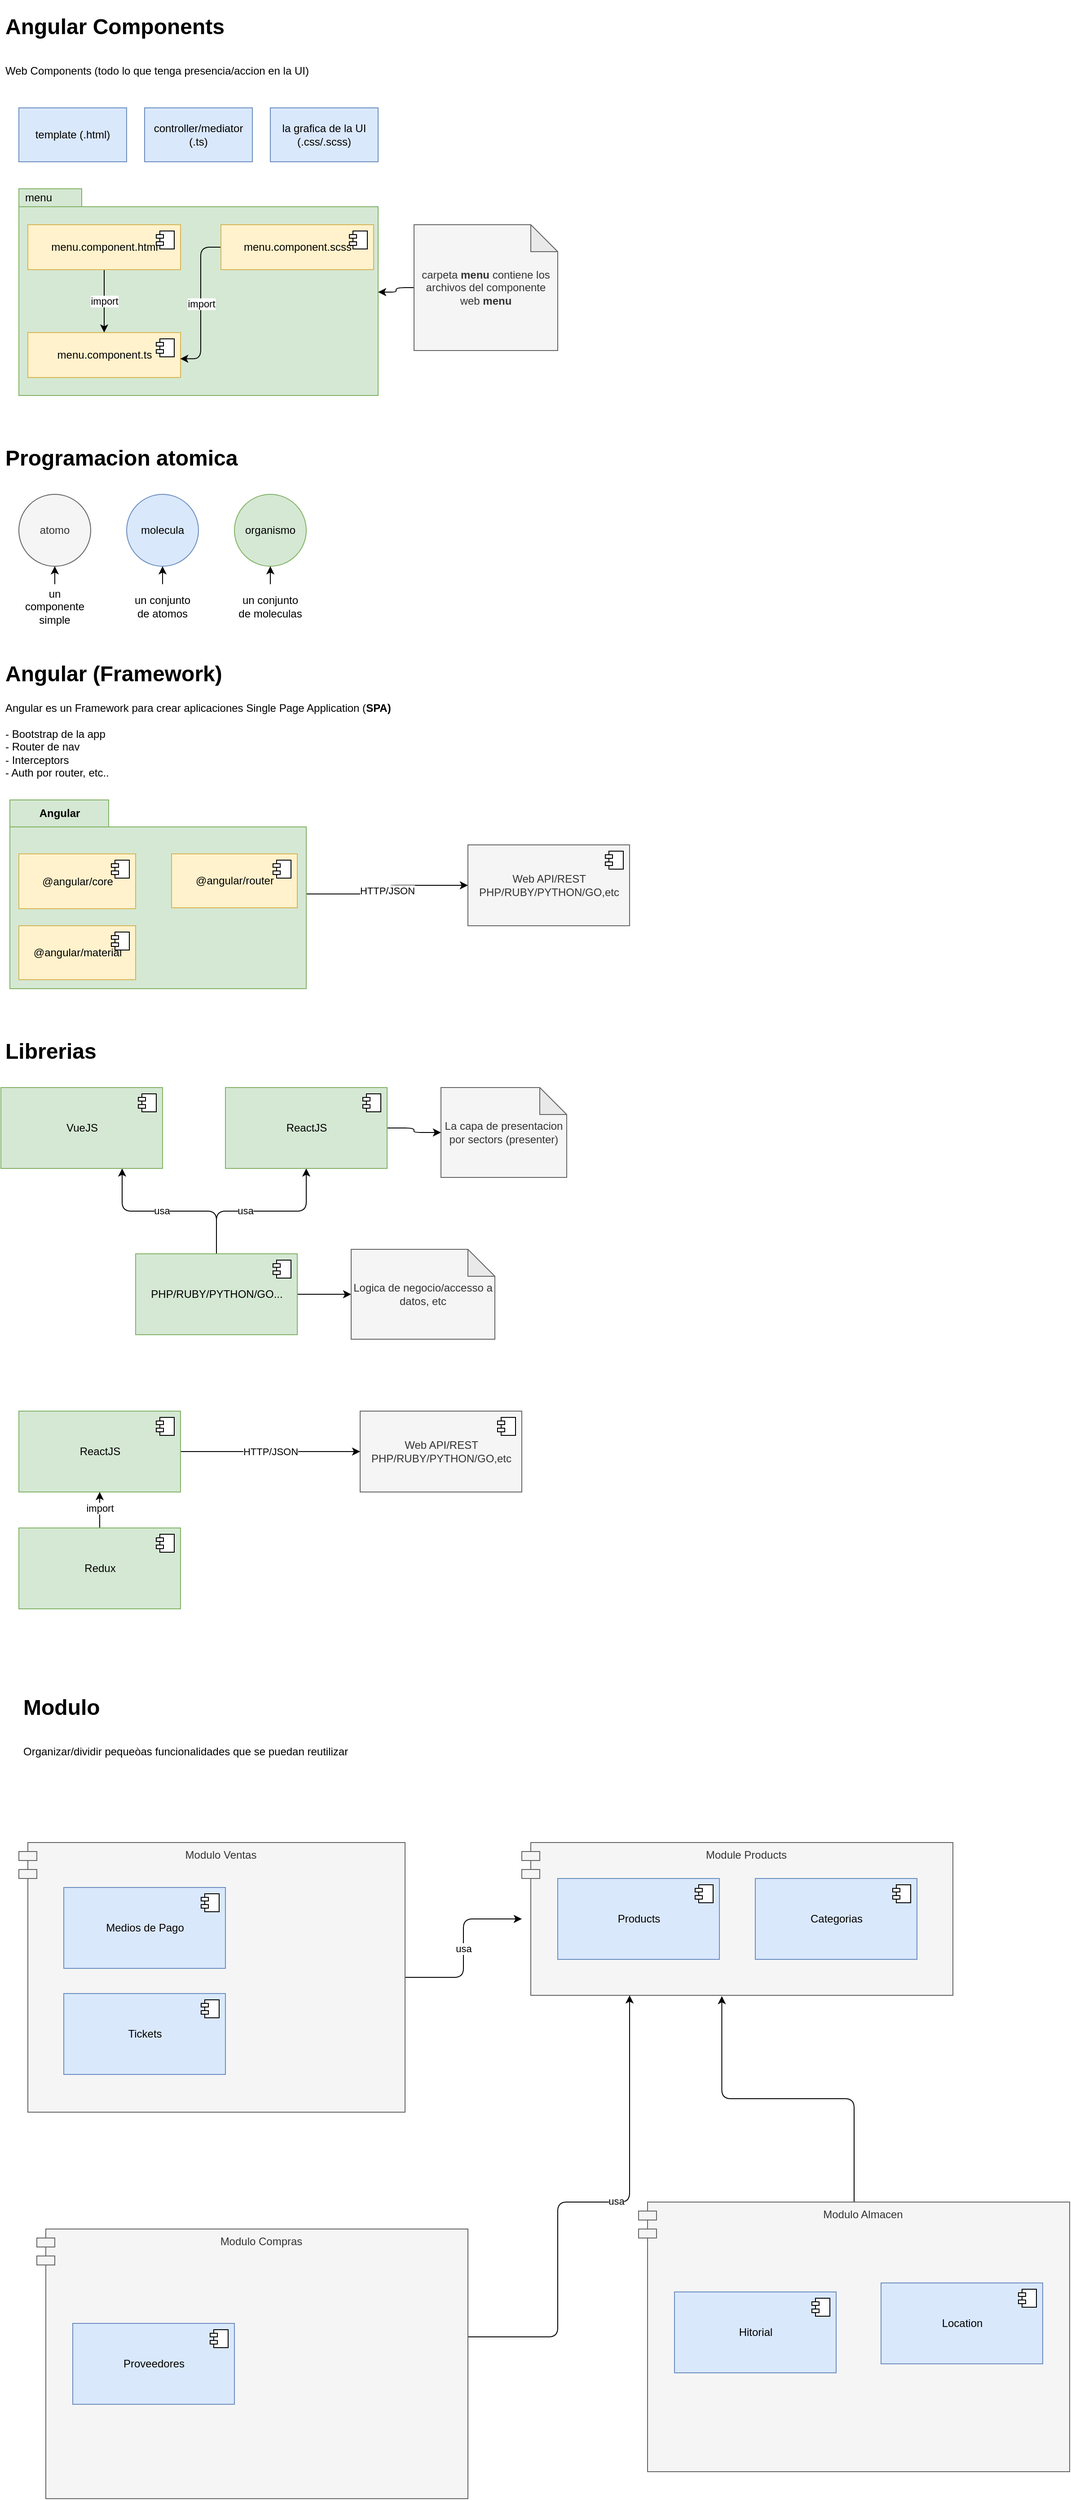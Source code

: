 <mxfile version="14.2.4" type="embed">
    <diagram id="Q2aRL8ScQoQYqk_JuvIn" name="Page-1">
        <mxGraphModel dx="1250" dy="900" grid="1" gridSize="10" guides="1" tooltips="1" connect="1" arrows="1" fold="1" page="1" pageScale="1" pageWidth="827" pageHeight="1169" math="0" shadow="0">
            <root>
                <mxCell id="0"/>
                <mxCell id="1" parent="0"/>
                <mxCell id="125" value="Module Products" style="shape=module;align=left;spacingLeft=20;align=center;verticalAlign=top;rounded=0;sketch=0;fillColor=#f5f5f5;strokeColor=#666666;fontColor=#333333;" parent="1" vertex="1">
                    <mxGeometry x="600" y="2080" width="480" height="170" as="geometry"/>
                </mxCell>
                <mxCell id="3" value="&lt;h1&gt;&lt;span&gt;Angular Components&lt;/span&gt;&lt;/h1&gt;&lt;h1&gt;&lt;span style=&quot;font-size: 12px ; font-weight: 400&quot;&gt;Web Components (todo lo que tenga presencia/accion en la UI)&lt;/span&gt;&lt;/h1&gt;" style="text;html=1;strokeColor=none;fillColor=none;spacing=5;spacingTop=-20;whiteSpace=wrap;overflow=hidden;rounded=0;" parent="1" vertex="1">
                    <mxGeometry x="20" y="40" width="620" height="80" as="geometry"/>
                </mxCell>
                <mxCell id="4" value="atomo" style="ellipse;whiteSpace=wrap;html=1;aspect=fixed;fillColor=#f5f5f5;strokeColor=#666666;fontColor=#333333;" parent="1" vertex="1">
                    <mxGeometry x="40" y="580" width="80" height="80" as="geometry"/>
                </mxCell>
                <mxCell id="5" value="molecula" style="ellipse;whiteSpace=wrap;html=1;aspect=fixed;fillColor=#dae8fc;strokeColor=#6c8ebf;" parent="1" vertex="1">
                    <mxGeometry x="160" y="580" width="80" height="80" as="geometry"/>
                </mxCell>
                <mxCell id="6" value="organismo" style="ellipse;whiteSpace=wrap;html=1;aspect=fixed;fillColor=#d5e8d4;strokeColor=#82b366;" parent="1" vertex="1">
                    <mxGeometry x="280" y="580" width="80" height="80" as="geometry"/>
                </mxCell>
                <mxCell id="7" value="&lt;h1&gt;&lt;span&gt;Programacion atomica&lt;/span&gt;&lt;/h1&gt;" style="text;html=1;strokeColor=none;fillColor=none;spacing=5;spacingTop=-20;whiteSpace=wrap;overflow=hidden;rounded=0;" parent="1" vertex="1">
                    <mxGeometry x="20" y="520" width="620" height="50" as="geometry"/>
                </mxCell>
                <mxCell id="53" style="edgeStyle=orthogonalEdgeStyle;curved=0;rounded=1;sketch=0;orthogonalLoop=1;jettySize=auto;html=1;entryX=0.5;entryY=1;entryDx=0;entryDy=0;" parent="1" source="8" target="4" edge="1">
                    <mxGeometry relative="1" as="geometry"/>
                </mxCell>
                <mxCell id="8" value="un componente simple" style="text;html=1;strokeColor=none;fillColor=none;align=center;verticalAlign=middle;whiteSpace=wrap;rounded=0;" parent="1" vertex="1">
                    <mxGeometry x="40" y="680" width="80" height="50" as="geometry"/>
                </mxCell>
                <mxCell id="54" style="edgeStyle=orthogonalEdgeStyle;curved=0;rounded=1;sketch=0;orthogonalLoop=1;jettySize=auto;html=1;entryX=0.5;entryY=1;entryDx=0;entryDy=0;" parent="1" source="9" target="5" edge="1">
                    <mxGeometry relative="1" as="geometry"/>
                </mxCell>
                <mxCell id="9" value="un conjunto de atomos" style="text;html=1;strokeColor=none;fillColor=none;align=center;verticalAlign=middle;whiteSpace=wrap;rounded=0;" parent="1" vertex="1">
                    <mxGeometry x="160" y="680" width="80" height="50" as="geometry"/>
                </mxCell>
                <mxCell id="55" style="edgeStyle=orthogonalEdgeStyle;curved=0;rounded=1;sketch=0;orthogonalLoop=1;jettySize=auto;html=1;entryX=0.5;entryY=1;entryDx=0;entryDy=0;" parent="1" source="12" target="6" edge="1">
                    <mxGeometry relative="1" as="geometry"/>
                </mxCell>
                <mxCell id="12" value="un conjunto de moleculas" style="text;html=1;strokeColor=none;fillColor=none;align=center;verticalAlign=middle;whiteSpace=wrap;rounded=0;" parent="1" vertex="1">
                    <mxGeometry x="280" y="680" width="80" height="50" as="geometry"/>
                </mxCell>
                <mxCell id="13" value="template (.html)" style="rounded=0;whiteSpace=wrap;html=1;fillColor=#dae8fc;strokeColor=#6c8ebf;" parent="1" vertex="1">
                    <mxGeometry x="40" y="150" width="120" height="60" as="geometry"/>
                </mxCell>
                <mxCell id="14" value="controller/mediator (.ts)" style="rounded=0;whiteSpace=wrap;html=1;fillColor=#dae8fc;strokeColor=#6c8ebf;" parent="1" vertex="1">
                    <mxGeometry x="180" y="150" width="120" height="60" as="geometry"/>
                </mxCell>
                <mxCell id="15" value="la grafica de la UI (.css/.scss)" style="rounded=0;whiteSpace=wrap;html=1;fillColor=#dae8fc;strokeColor=#6c8ebf;" parent="1" vertex="1">
                    <mxGeometry x="320" y="150" width="120" height="60" as="geometry"/>
                </mxCell>
                <mxCell id="37" value="menu" style="shape=folder;xSize=90;align=left;spacingLeft=10;align=left;verticalAlign=top;spacingLeft=5;spacingTop=-4;tabWidth=70;tabHeight=20;tabPosition=left;html=1;strokeWidth=1;recursiveResize=0;rounded=0;sketch=0;fillColor=#d5e8d4;strokeColor=#82b366;" parent="1" vertex="1">
                    <mxGeometry x="40" y="240" width="400" height="230" as="geometry"/>
                </mxCell>
                <mxCell id="48" value="import" style="edgeStyle=orthogonalEdgeStyle;curved=0;rounded=1;sketch=0;orthogonalLoop=1;jettySize=auto;html=1;entryX=0.5;entryY=0;entryDx=0;entryDy=0;" parent="1" source="41" target="43" edge="1">
                    <mxGeometry relative="1" as="geometry"/>
                </mxCell>
                <mxCell id="41" value="menu.component.html" style="html=1;dropTarget=0;rounded=0;sketch=0;fillColor=#fff2cc;strokeColor=#d6b656;" parent="1" vertex="1">
                    <mxGeometry x="50" y="280" width="170" height="50" as="geometry"/>
                </mxCell>
                <mxCell id="42" value="" style="shape=module;jettyWidth=8;jettyHeight=4;" parent="41" vertex="1">
                    <mxGeometry x="1" width="20" height="20" relative="1" as="geometry">
                        <mxPoint x="-27" y="7" as="offset"/>
                    </mxGeometry>
                </mxCell>
                <mxCell id="43" value="menu.component.ts" style="html=1;dropTarget=0;rounded=0;sketch=0;fillColor=#fff2cc;strokeColor=#d6b656;" parent="1" vertex="1">
                    <mxGeometry x="50" y="400" width="170" height="50" as="geometry"/>
                </mxCell>
                <mxCell id="44" value="" style="shape=module;jettyWidth=8;jettyHeight=4;" parent="43" vertex="1">
                    <mxGeometry x="1" width="20" height="20" relative="1" as="geometry">
                        <mxPoint x="-27" y="7" as="offset"/>
                    </mxGeometry>
                </mxCell>
                <mxCell id="49" value="import" style="edgeStyle=orthogonalEdgeStyle;curved=0;rounded=1;sketch=0;orthogonalLoop=1;jettySize=auto;html=1;entryX=0.998;entryY=0.583;entryDx=0;entryDy=0;entryPerimeter=0;" parent="1" source="45" target="43" edge="1">
                    <mxGeometry relative="1" as="geometry"/>
                </mxCell>
                <mxCell id="45" value="menu.component.scss" style="html=1;dropTarget=0;rounded=0;sketch=0;fillColor=#fff2cc;strokeColor=#d6b656;" parent="1" vertex="1">
                    <mxGeometry x="265" y="280" width="170" height="50" as="geometry"/>
                </mxCell>
                <mxCell id="46" value="" style="shape=module;jettyWidth=8;jettyHeight=4;" parent="45" vertex="1">
                    <mxGeometry x="1" width="20" height="20" relative="1" as="geometry">
                        <mxPoint x="-27" y="7" as="offset"/>
                    </mxGeometry>
                </mxCell>
                <mxCell id="51" style="edgeStyle=orthogonalEdgeStyle;curved=0;rounded=1;sketch=0;orthogonalLoop=1;jettySize=auto;html=1;" parent="1" source="50" target="37" edge="1">
                    <mxGeometry relative="1" as="geometry"/>
                </mxCell>
                <mxCell id="50" value="carpeta &lt;b&gt;menu&lt;/b&gt; contiene los archivos del componente web &lt;b&gt;menu&lt;/b&gt;" style="shape=note;whiteSpace=wrap;html=1;backgroundOutline=1;darkOpacity=0.05;rounded=0;sketch=0;fillColor=#f5f5f5;strokeColor=#666666;fontColor=#333333;" parent="1" vertex="1">
                    <mxGeometry x="480" y="280" width="160" height="140" as="geometry"/>
                </mxCell>
                <mxCell id="52" value="&lt;h1&gt;&lt;span&gt;Angular (Framework)&lt;/span&gt;&lt;/h1&gt;&lt;div&gt;Angular es un Framework para crear aplicaciones Single Page Application (&lt;b&gt;SPA)&lt;/b&gt;&lt;/div&gt;&lt;div&gt;&lt;b&gt;&lt;br&gt;&lt;/b&gt;&lt;/div&gt;&lt;div&gt;- Bootstrap de la app&lt;/div&gt;&lt;div&gt;- Router de nav&lt;/div&gt;&lt;div&gt;- Interceptors&lt;/div&gt;&lt;div&gt;- Auth por router, etc..&lt;/div&gt;" style="text;html=1;strokeColor=none;fillColor=none;spacing=5;spacingTop=-20;whiteSpace=wrap;overflow=hidden;rounded=0;" parent="1" vertex="1">
                    <mxGeometry x="20" y="760" width="620" height="150" as="geometry"/>
                </mxCell>
                <mxCell id="72" style="edgeStyle=orthogonalEdgeStyle;curved=0;rounded=1;sketch=0;orthogonalLoop=1;jettySize=auto;html=1;" parent="1" source="68" target="70" edge="1">
                    <mxGeometry relative="1" as="geometry"/>
                </mxCell>
                <mxCell id="86" value="usa" style="edgeLabel;html=1;align=center;verticalAlign=middle;resizable=0;points=[];" parent="72" vertex="1" connectable="0">
                    <mxGeometry x="-0.188" y="1" relative="1" as="geometry">
                        <mxPoint as="offset"/>
                    </mxGeometry>
                </mxCell>
                <mxCell id="76" style="edgeStyle=orthogonalEdgeStyle;curved=0;rounded=1;sketch=0;orthogonalLoop=1;jettySize=auto;html=1;" parent="1" source="68" target="75" edge="1">
                    <mxGeometry relative="1" as="geometry"/>
                </mxCell>
                <mxCell id="79" style="edgeStyle=orthogonalEdgeStyle;curved=0;rounded=1;sketch=0;orthogonalLoop=1;jettySize=auto;html=1;entryX=0.75;entryY=1;entryDx=0;entryDy=0;" parent="1" source="68" target="77" edge="1">
                    <mxGeometry relative="1" as="geometry"/>
                </mxCell>
                <mxCell id="87" value="usa" style="edgeLabel;html=1;align=center;verticalAlign=middle;resizable=0;points=[];" parent="79" vertex="1" connectable="0">
                    <mxGeometry x="0.085" y="-1" relative="1" as="geometry">
                        <mxPoint as="offset"/>
                    </mxGeometry>
                </mxCell>
                <mxCell id="68" value="PHP/RUBY/PYTHON/GO..." style="html=1;dropTarget=0;rounded=0;sketch=0;fillColor=#d5e8d4;strokeColor=#82b366;" parent="1" vertex="1">
                    <mxGeometry x="170" y="1425" width="180" height="90" as="geometry"/>
                </mxCell>
                <mxCell id="69" value="" style="shape=module;jettyWidth=8;jettyHeight=4;" parent="68" vertex="1">
                    <mxGeometry x="1" width="20" height="20" relative="1" as="geometry">
                        <mxPoint x="-27" y="7" as="offset"/>
                    </mxGeometry>
                </mxCell>
                <mxCell id="73" style="edgeStyle=orthogonalEdgeStyle;curved=0;rounded=1;sketch=0;orthogonalLoop=1;jettySize=auto;html=1;" parent="1" source="70" target="74" edge="1">
                    <mxGeometry relative="1" as="geometry">
                        <mxPoint x="260" y="1295" as="targetPoint"/>
                    </mxGeometry>
                </mxCell>
                <mxCell id="70" value="ReactJS" style="html=1;dropTarget=0;rounded=0;sketch=0;fillColor=#d5e8d4;strokeColor=#82b366;" parent="1" vertex="1">
                    <mxGeometry x="270" y="1240" width="180" height="90" as="geometry"/>
                </mxCell>
                <mxCell id="71" value="" style="shape=module;jettyWidth=8;jettyHeight=4;" parent="70" vertex="1">
                    <mxGeometry x="1" width="20" height="20" relative="1" as="geometry">
                        <mxPoint x="-27" y="7" as="offset"/>
                    </mxGeometry>
                </mxCell>
                <mxCell id="74" value="La capa de presentacion por sectors (presenter)" style="shape=note;whiteSpace=wrap;html=1;backgroundOutline=1;darkOpacity=0.05;rounded=0;sketch=0;fillColor=#f5f5f5;strokeColor=#666666;fontColor=#333333;" parent="1" vertex="1">
                    <mxGeometry x="510" y="1240" width="140" height="100" as="geometry"/>
                </mxCell>
                <mxCell id="75" value="Logica de negocio/accesso a datos, etc" style="shape=note;whiteSpace=wrap;html=1;backgroundOutline=1;darkOpacity=0.05;rounded=0;sketch=0;fillColor=#f5f5f5;strokeColor=#666666;fontColor=#333333;" parent="1" vertex="1">
                    <mxGeometry x="410" y="1420" width="160" height="100" as="geometry"/>
                </mxCell>
                <mxCell id="77" value="VueJS" style="html=1;dropTarget=0;rounded=0;sketch=0;fillColor=#d5e8d4;strokeColor=#82b366;" parent="1" vertex="1">
                    <mxGeometry x="20" y="1240" width="180" height="90" as="geometry"/>
                </mxCell>
                <mxCell id="78" value="" style="shape=module;jettyWidth=8;jettyHeight=4;" parent="77" vertex="1">
                    <mxGeometry x="1" width="20" height="20" relative="1" as="geometry">
                        <mxPoint x="-27" y="7" as="offset"/>
                    </mxGeometry>
                </mxCell>
                <mxCell id="80" value="&lt;h1&gt;Librerias&lt;/h1&gt;" style="text;html=1;strokeColor=none;fillColor=none;spacing=5;spacingTop=-20;whiteSpace=wrap;overflow=hidden;rounded=0;sketch=0;" parent="1" vertex="1">
                    <mxGeometry x="20" y="1180" width="190" height="40" as="geometry"/>
                </mxCell>
                <mxCell id="85" value="HTTP/JSON" style="edgeStyle=orthogonalEdgeStyle;curved=0;rounded=1;sketch=0;orthogonalLoop=1;jettySize=auto;html=1;exitX=0.995;exitY=0.498;exitDx=0;exitDy=0;exitPerimeter=0;" parent="1" source="102" target="83" edge="1">
                    <mxGeometry relative="1" as="geometry"/>
                </mxCell>
                <mxCell id="83" value="Web API/REST&lt;br&gt;PHP/RUBY/PYTHON/GO,etc" style="html=1;dropTarget=0;rounded=0;sketch=0;fillColor=#f5f5f5;strokeColor=#666666;fontColor=#333333;" parent="1" vertex="1">
                    <mxGeometry x="540" y="970" width="180" height="90" as="geometry"/>
                </mxCell>
                <mxCell id="84" value="" style="shape=module;jettyWidth=8;jettyHeight=4;" parent="83" vertex="1">
                    <mxGeometry x="1" width="20" height="20" relative="1" as="geometry">
                        <mxPoint x="-27" y="7" as="offset"/>
                    </mxGeometry>
                </mxCell>
                <mxCell id="92" value="HTTP/JSON" style="edgeStyle=orthogonalEdgeStyle;curved=0;rounded=1;sketch=0;orthogonalLoop=1;jettySize=auto;html=1;" parent="1" source="88" target="90" edge="1">
                    <mxGeometry relative="1" as="geometry"/>
                </mxCell>
                <mxCell id="88" value="ReactJS" style="html=1;dropTarget=0;rounded=0;sketch=0;fillColor=#d5e8d4;strokeColor=#82b366;" parent="1" vertex="1">
                    <mxGeometry x="40" y="1600" width="180" height="90" as="geometry"/>
                </mxCell>
                <mxCell id="89" value="" style="shape=module;jettyWidth=8;jettyHeight=4;" parent="88" vertex="1">
                    <mxGeometry x="1" width="20" height="20" relative="1" as="geometry">
                        <mxPoint x="-27" y="7" as="offset"/>
                    </mxGeometry>
                </mxCell>
                <mxCell id="90" value="Web API/REST&lt;br&gt;PHP/RUBY/PYTHON/GO,etc" style="html=1;dropTarget=0;rounded=0;sketch=0;fillColor=#f5f5f5;strokeColor=#666666;fontColor=#333333;" parent="1" vertex="1">
                    <mxGeometry x="420" y="1600" width="180" height="90" as="geometry"/>
                </mxCell>
                <mxCell id="91" value="" style="shape=module;jettyWidth=8;jettyHeight=4;" parent="90" vertex="1">
                    <mxGeometry x="1" width="20" height="20" relative="1" as="geometry">
                        <mxPoint x="-27" y="7" as="offset"/>
                    </mxGeometry>
                </mxCell>
                <mxCell id="95" style="edgeStyle=orthogonalEdgeStyle;curved=0;rounded=1;sketch=0;orthogonalLoop=1;jettySize=auto;html=1;" parent="1" source="93" target="88" edge="1">
                    <mxGeometry relative="1" as="geometry"/>
                </mxCell>
                <mxCell id="96" value="import" style="edgeLabel;html=1;align=center;verticalAlign=middle;resizable=0;points=[];" parent="95" vertex="1" connectable="0">
                    <mxGeometry x="0.136" relative="1" as="geometry">
                        <mxPoint as="offset"/>
                    </mxGeometry>
                </mxCell>
                <mxCell id="93" value="Redux" style="html=1;dropTarget=0;rounded=0;sketch=0;fillColor=#d5e8d4;strokeColor=#82b366;" parent="1" vertex="1">
                    <mxGeometry x="40" y="1730" width="180" height="90" as="geometry"/>
                </mxCell>
                <mxCell id="94" value="" style="shape=module;jettyWidth=8;jettyHeight=4;" parent="93" vertex="1">
                    <mxGeometry x="1" width="20" height="20" relative="1" as="geometry">
                        <mxPoint x="-27" y="7" as="offset"/>
                    </mxGeometry>
                </mxCell>
                <mxCell id="102" value="Angular" style="shape=folder;fontStyle=1;tabWidth=110;tabHeight=30;tabPosition=left;html=1;boundedLbl=1;labelInHeader=1;container=1;collapsible=0;recursiveResize=0;rounded=0;sketch=0;fillColor=#d5e8d4;strokeColor=#82b366;" parent="1" vertex="1">
                    <mxGeometry x="30" y="920" width="330" height="210" as="geometry"/>
                </mxCell>
                <mxCell id="98" value="@angular/router" style="html=1;dropTarget=0;rounded=0;sketch=0;fillColor=#fff2cc;strokeColor=#d6b656;" parent="102" vertex="1">
                    <mxGeometry x="180" y="60" width="140" height="60" as="geometry"/>
                </mxCell>
                <mxCell id="99" value="" style="shape=module;jettyWidth=8;jettyHeight=4;" parent="98" vertex="1">
                    <mxGeometry x="1" width="20" height="20" relative="1" as="geometry">
                        <mxPoint x="-27" y="7" as="offset"/>
                    </mxGeometry>
                </mxCell>
                <mxCell id="81" value="@angular/core" style="html=1;dropTarget=0;rounded=0;sketch=0;fillColor=#fff2cc;strokeColor=#d6b656;" parent="102" vertex="1">
                    <mxGeometry x="10" y="60" width="130" height="61" as="geometry"/>
                </mxCell>
                <mxCell id="82" value="" style="shape=module;jettyWidth=8;jettyHeight=4;" parent="81" vertex="1">
                    <mxGeometry x="1" width="20" height="20" relative="1" as="geometry">
                        <mxPoint x="-27" y="7" as="offset"/>
                    </mxGeometry>
                </mxCell>
                <mxCell id="104" value="@angular/material" style="html=1;dropTarget=0;rounded=0;sketch=0;fillColor=#fff2cc;strokeColor=#d6b656;" parent="102" vertex="1">
                    <mxGeometry x="10" y="140" width="130" height="60" as="geometry"/>
                </mxCell>
                <mxCell id="105" value="" style="shape=module;jettyWidth=8;jettyHeight=4;" parent="104" vertex="1">
                    <mxGeometry x="1" width="20" height="20" relative="1" as="geometry">
                        <mxPoint x="-27" y="7" as="offset"/>
                    </mxGeometry>
                </mxCell>
                <mxCell id="132" value="usa" style="edgeStyle=orthogonalEdgeStyle;curved=0;rounded=1;sketch=0;orthogonalLoop=1;jettySize=auto;html=1;" parent="1" source="107" target="125" edge="1">
                    <mxGeometry relative="1" as="geometry"/>
                </mxCell>
                <mxCell id="107" value="Modulo Ventas" style="shape=module;align=left;spacingLeft=20;align=center;verticalAlign=top;rounded=0;sketch=0;fillColor=#f5f5f5;strokeColor=#666666;fontColor=#333333;" parent="1" vertex="1">
                    <mxGeometry x="40" y="2080" width="430" height="300" as="geometry"/>
                </mxCell>
                <mxCell id="110" value="Medios de Pago&lt;br&gt;" style="html=1;dropTarget=0;rounded=0;sketch=0;fillColor=#dae8fc;strokeColor=#6c8ebf;" parent="1" vertex="1">
                    <mxGeometry x="90" y="2130" width="180" height="90" as="geometry"/>
                </mxCell>
                <mxCell id="111" value="" style="shape=module;jettyWidth=8;jettyHeight=4;" parent="110" vertex="1">
                    <mxGeometry x="1" width="20" height="20" relative="1" as="geometry">
                        <mxPoint x="-27" y="7" as="offset"/>
                    </mxGeometry>
                </mxCell>
                <mxCell id="112" value="Tickets" style="html=1;dropTarget=0;rounded=0;sketch=0;fillColor=#dae8fc;strokeColor=#6c8ebf;" parent="1" vertex="1">
                    <mxGeometry x="90" y="2248" width="180" height="90" as="geometry"/>
                </mxCell>
                <mxCell id="113" value="" style="shape=module;jettyWidth=8;jettyHeight=4;" parent="112" vertex="1">
                    <mxGeometry x="1" width="20" height="20" relative="1" as="geometry">
                        <mxPoint x="-27" y="7" as="offset"/>
                    </mxGeometry>
                </mxCell>
                <mxCell id="126" style="edgeStyle=orthogonalEdgeStyle;curved=0;rounded=1;sketch=0;orthogonalLoop=1;jettySize=auto;html=1;entryX=0.464;entryY=1.005;entryDx=0;entryDy=0;entryPerimeter=0;" parent="1" source="114" target="125" edge="1">
                    <mxGeometry relative="1" as="geometry"/>
                </mxCell>
                <mxCell id="114" value="Modulo Almacen" style="shape=module;align=left;spacingLeft=20;align=center;verticalAlign=top;rounded=0;sketch=0;fillColor=#f5f5f5;strokeColor=#666666;fontColor=#333333;" parent="1" vertex="1">
                    <mxGeometry x="730" y="2480" width="480" height="300" as="geometry"/>
                </mxCell>
                <mxCell id="108" value="Products" style="html=1;dropTarget=0;rounded=0;sketch=0;fillColor=#dae8fc;strokeColor=#6c8ebf;" parent="1" vertex="1">
                    <mxGeometry x="640" y="2120" width="180" height="90" as="geometry"/>
                </mxCell>
                <mxCell id="109" value="" style="shape=module;jettyWidth=8;jettyHeight=4;" parent="108" vertex="1">
                    <mxGeometry x="1" width="20" height="20" relative="1" as="geometry">
                        <mxPoint x="-27" y="7" as="offset"/>
                    </mxGeometry>
                </mxCell>
                <mxCell id="130" style="edgeStyle=orthogonalEdgeStyle;curved=0;rounded=1;sketch=0;orthogonalLoop=1;jettySize=auto;html=1;entryX=0.25;entryY=1;entryDx=0;entryDy=0;" parent="1" source="117" target="125" edge="1">
                    <mxGeometry relative="1" as="geometry">
                        <Array as="points">
                            <mxPoint x="640" y="2630"/>
                            <mxPoint x="640" y="2480"/>
                            <mxPoint x="720" y="2480"/>
                        </Array>
                    </mxGeometry>
                </mxCell>
                <mxCell id="131" value="usa" style="edgeLabel;html=1;align=center;verticalAlign=middle;resizable=0;points=[];" parent="130" vertex="1" connectable="0">
                    <mxGeometry x="0.124" y="1" relative="1" as="geometry">
                        <mxPoint as="offset"/>
                    </mxGeometry>
                </mxCell>
                <mxCell id="117" value="Modulo Compras" style="shape=module;align=left;spacingLeft=20;align=center;verticalAlign=top;rounded=0;sketch=0;fillColor=#f5f5f5;strokeColor=#666666;fontColor=#333333;" parent="1" vertex="1">
                    <mxGeometry x="60" y="2510" width="480" height="300" as="geometry"/>
                </mxCell>
                <mxCell id="123" value="Proveedores" style="html=1;dropTarget=0;rounded=0;sketch=0;fillColor=#dae8fc;strokeColor=#6c8ebf;" parent="1" vertex="1">
                    <mxGeometry x="100" y="2615" width="180" height="90" as="geometry"/>
                </mxCell>
                <mxCell id="124" value="" style="shape=module;jettyWidth=8;jettyHeight=4;" parent="123" vertex="1">
                    <mxGeometry x="1" width="20" height="20" relative="1" as="geometry">
                        <mxPoint x="-27" y="7" as="offset"/>
                    </mxGeometry>
                </mxCell>
                <mxCell id="128" value="Hitorial" style="html=1;dropTarget=0;rounded=0;sketch=0;fillColor=#dae8fc;strokeColor=#6c8ebf;" parent="1" vertex="1">
                    <mxGeometry x="770" y="2580" width="180" height="90" as="geometry"/>
                </mxCell>
                <mxCell id="129" value="" style="shape=module;jettyWidth=8;jettyHeight=4;" parent="128" vertex="1">
                    <mxGeometry x="1" width="20" height="20" relative="1" as="geometry">
                        <mxPoint x="-27" y="7" as="offset"/>
                    </mxGeometry>
                </mxCell>
                <mxCell id="133" value="Categorias" style="html=1;dropTarget=0;rounded=0;sketch=0;fillColor=#dae8fc;strokeColor=#6c8ebf;" parent="1" vertex="1">
                    <mxGeometry x="860" y="2120" width="180" height="90" as="geometry"/>
                </mxCell>
                <mxCell id="134" value="" style="shape=module;jettyWidth=8;jettyHeight=4;" parent="133" vertex="1">
                    <mxGeometry x="1" width="20" height="20" relative="1" as="geometry">
                        <mxPoint x="-27" y="7" as="offset"/>
                    </mxGeometry>
                </mxCell>
                <mxCell id="135" value="Location" style="html=1;dropTarget=0;rounded=0;sketch=0;fillColor=#dae8fc;strokeColor=#6c8ebf;" parent="1" vertex="1">
                    <mxGeometry x="1000" y="2570" width="180" height="90" as="geometry"/>
                </mxCell>
                <mxCell id="136" value="" style="shape=module;jettyWidth=8;jettyHeight=4;" parent="135" vertex="1">
                    <mxGeometry x="1" width="20" height="20" relative="1" as="geometry">
                        <mxPoint x="-27" y="7" as="offset"/>
                    </mxGeometry>
                </mxCell>
                <mxCell id="137" value="&lt;h1&gt;&lt;span&gt;Modulo&lt;/span&gt;&lt;/h1&gt;&lt;h1&gt;&lt;span style=&quot;font-size: 12px ; font-weight: 400&quot;&gt;Organizar/dividir pequeòas funcionalidades que se puedan reutilizar&lt;/span&gt;&lt;/h1&gt;" style="text;html=1;strokeColor=none;fillColor=none;spacing=5;spacingTop=-20;whiteSpace=wrap;overflow=hidden;rounded=0;sketch=0;" parent="1" vertex="1">
                    <mxGeometry x="40" y="1910" width="400" height="120" as="geometry"/>
                </mxCell>
            </root>
        </mxGraphModel>
    </diagram>
</mxfile>